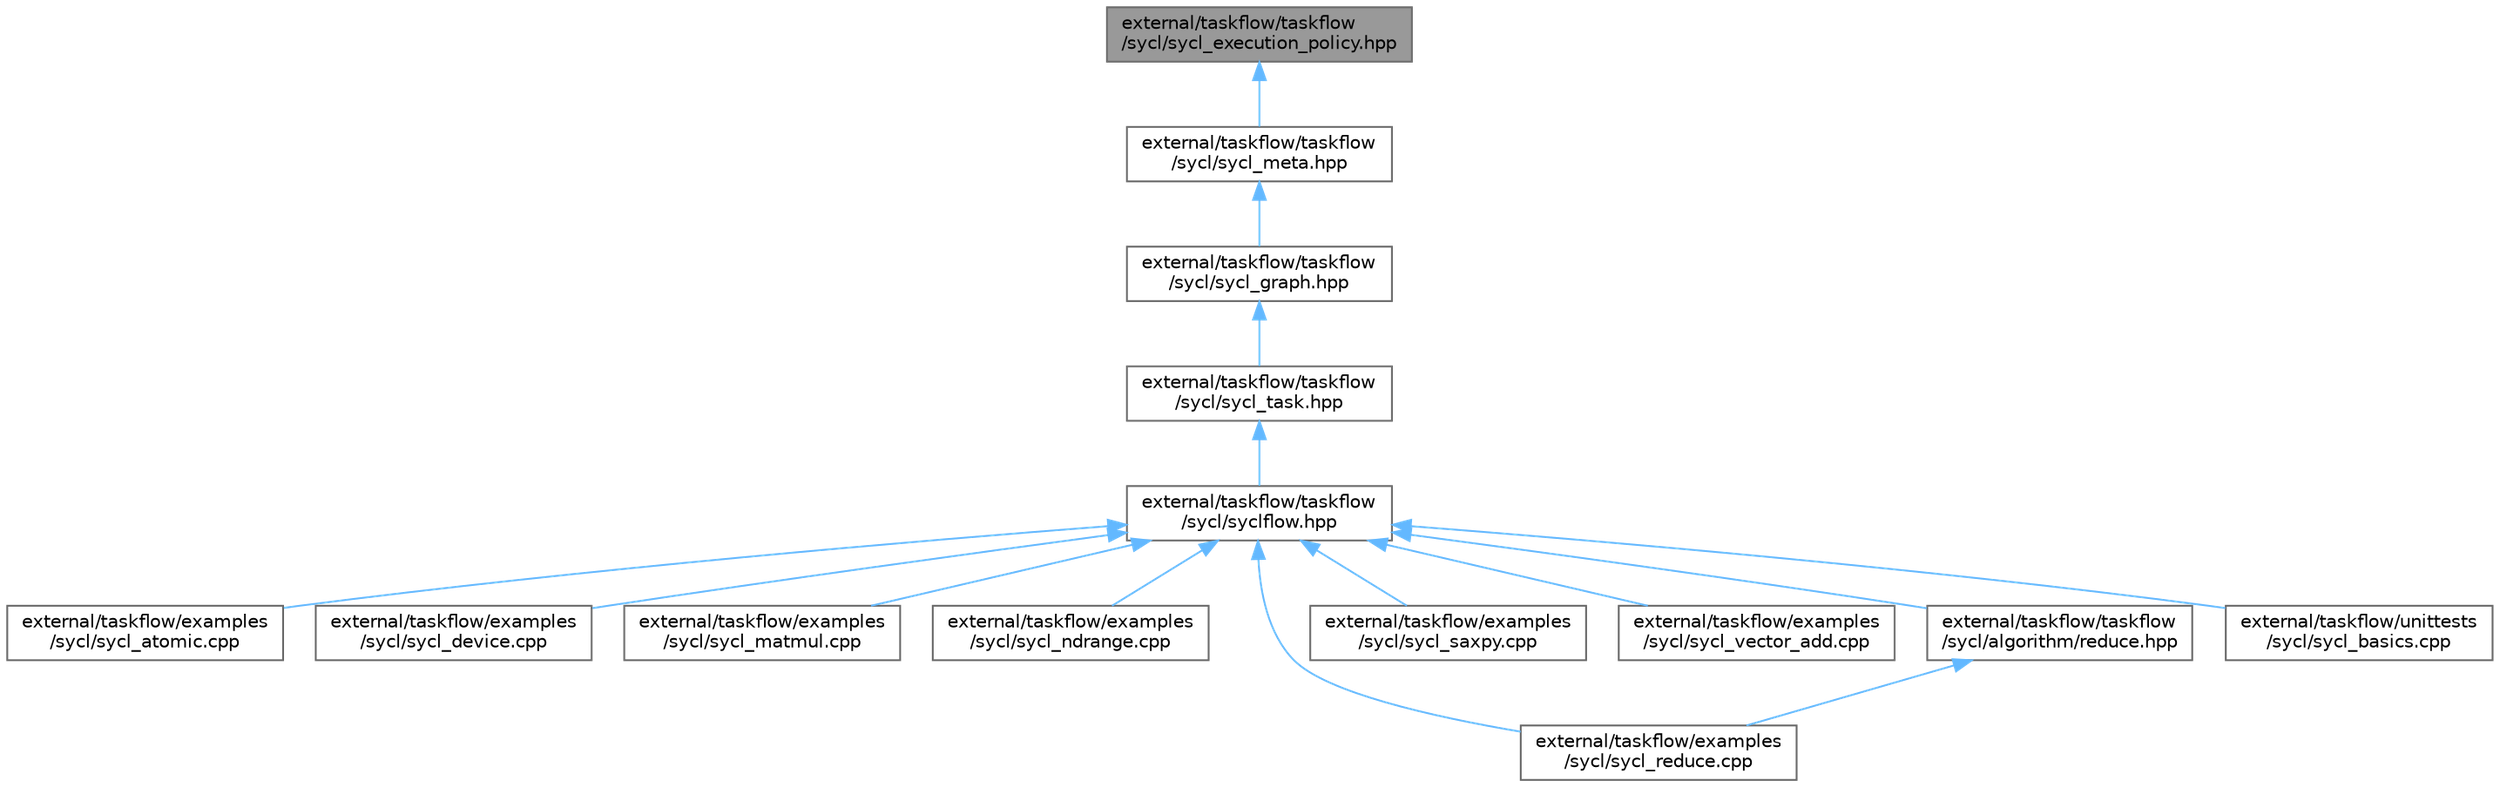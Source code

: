 digraph "external/taskflow/taskflow/sycl/sycl_execution_policy.hpp"
{
 // LATEX_PDF_SIZE
  bgcolor="transparent";
  edge [fontname=Helvetica,fontsize=10,labelfontname=Helvetica,labelfontsize=10];
  node [fontname=Helvetica,fontsize=10,shape=box,height=0.2,width=0.4];
  Node1 [id="Node000001",label="external/taskflow/taskflow\l/sycl/sycl_execution_policy.hpp",height=0.2,width=0.4,color="gray40", fillcolor="grey60", style="filled", fontcolor="black",tooltip="SYCL execution policy include file"];
  Node1 -> Node2 [id="edge1_Node000001_Node000002",dir="back",color="steelblue1",style="solid",tooltip=" "];
  Node2 [id="Node000002",label="external/taskflow/taskflow\l/sycl/sycl_meta.hpp",height=0.2,width=0.4,color="grey40", fillcolor="white", style="filled",URL="$sycl__meta_8hpp.html",tooltip=" "];
  Node2 -> Node3 [id="edge2_Node000002_Node000003",dir="back",color="steelblue1",style="solid",tooltip=" "];
  Node3 [id="Node000003",label="external/taskflow/taskflow\l/sycl/sycl_graph.hpp",height=0.2,width=0.4,color="grey40", fillcolor="white", style="filled",URL="$sycl__graph_8hpp.html",tooltip=" "];
  Node3 -> Node4 [id="edge3_Node000003_Node000004",dir="back",color="steelblue1",style="solid",tooltip=" "];
  Node4 [id="Node000004",label="external/taskflow/taskflow\l/sycl/sycl_task.hpp",height=0.2,width=0.4,color="grey40", fillcolor="white", style="filled",URL="$sycl__task_8hpp.html",tooltip="syclTask include file"];
  Node4 -> Node5 [id="edge4_Node000004_Node000005",dir="back",color="steelblue1",style="solid",tooltip=" "];
  Node5 [id="Node000005",label="external/taskflow/taskflow\l/sycl/syclflow.hpp",height=0.2,width=0.4,color="grey40", fillcolor="white", style="filled",URL="$syclflow_8hpp.html",tooltip="main syclFlow include file"];
  Node5 -> Node6 [id="edge5_Node000005_Node000006",dir="back",color="steelblue1",style="solid",tooltip=" "];
  Node6 [id="Node000006",label="external/taskflow/examples\l/sycl/sycl_atomic.cpp",height=0.2,width=0.4,color="grey40", fillcolor="white", style="filled",URL="$sycl__atomic_8cpp.html",tooltip=" "];
  Node5 -> Node7 [id="edge6_Node000005_Node000007",dir="back",color="steelblue1",style="solid",tooltip=" "];
  Node7 [id="Node000007",label="external/taskflow/examples\l/sycl/sycl_device.cpp",height=0.2,width=0.4,color="grey40", fillcolor="white", style="filled",URL="$sycl__device_8cpp.html",tooltip=" "];
  Node5 -> Node8 [id="edge7_Node000005_Node000008",dir="back",color="steelblue1",style="solid",tooltip=" "];
  Node8 [id="Node000008",label="external/taskflow/examples\l/sycl/sycl_matmul.cpp",height=0.2,width=0.4,color="grey40", fillcolor="white", style="filled",URL="$sycl__matmul_8cpp.html",tooltip=" "];
  Node5 -> Node9 [id="edge8_Node000005_Node000009",dir="back",color="steelblue1",style="solid",tooltip=" "];
  Node9 [id="Node000009",label="external/taskflow/examples\l/sycl/sycl_ndrange.cpp",height=0.2,width=0.4,color="grey40", fillcolor="white", style="filled",URL="$sycl__ndrange_8cpp.html",tooltip=" "];
  Node5 -> Node10 [id="edge9_Node000005_Node000010",dir="back",color="steelblue1",style="solid",tooltip=" "];
  Node10 [id="Node000010",label="external/taskflow/examples\l/sycl/sycl_reduce.cpp",height=0.2,width=0.4,color="grey40", fillcolor="white", style="filled",URL="$sycl__reduce_8cpp.html",tooltip=" "];
  Node5 -> Node11 [id="edge10_Node000005_Node000011",dir="back",color="steelblue1",style="solid",tooltip=" "];
  Node11 [id="Node000011",label="external/taskflow/examples\l/sycl/sycl_saxpy.cpp",height=0.2,width=0.4,color="grey40", fillcolor="white", style="filled",URL="$sycl__saxpy_8cpp.html",tooltip=" "];
  Node5 -> Node12 [id="edge11_Node000005_Node000012",dir="back",color="steelblue1",style="solid",tooltip=" "];
  Node12 [id="Node000012",label="external/taskflow/examples\l/sycl/sycl_vector_add.cpp",height=0.2,width=0.4,color="grey40", fillcolor="white", style="filled",URL="$sycl__vector__add_8cpp.html",tooltip=" "];
  Node5 -> Node13 [id="edge12_Node000005_Node000013",dir="back",color="steelblue1",style="solid",tooltip=" "];
  Node13 [id="Node000013",label="external/taskflow/taskflow\l/sycl/algorithm/reduce.hpp",height=0.2,width=0.4,color="grey40", fillcolor="white", style="filled",URL="$taskflow_2sycl_2algorithm_2reduce_8hpp.html",tooltip=" "];
  Node13 -> Node10 [id="edge13_Node000013_Node000010",dir="back",color="steelblue1",style="solid",tooltip=" "];
  Node5 -> Node14 [id="edge14_Node000005_Node000014",dir="back",color="steelblue1",style="solid",tooltip=" "];
  Node14 [id="Node000014",label="external/taskflow/unittests\l/sycl/sycl_basics.cpp",height=0.2,width=0.4,color="grey40", fillcolor="white", style="filled",URL="$sycl__basics_8cpp.html",tooltip=" "];
}
